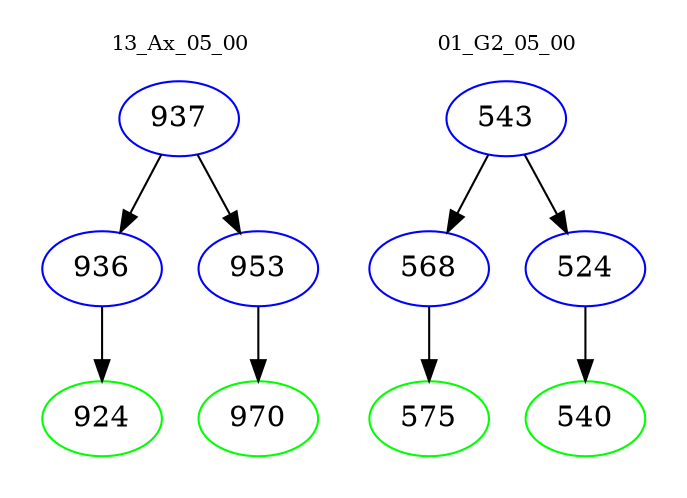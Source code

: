 digraph{
subgraph cluster_0 {
color = white
label = "13_Ax_05_00";
fontsize=10;
T0_937 [label="937", color="blue"]
T0_937 -> T0_936 [color="black"]
T0_936 [label="936", color="blue"]
T0_936 -> T0_924 [color="black"]
T0_924 [label="924", color="green"]
T0_937 -> T0_953 [color="black"]
T0_953 [label="953", color="blue"]
T0_953 -> T0_970 [color="black"]
T0_970 [label="970", color="green"]
}
subgraph cluster_1 {
color = white
label = "01_G2_05_00";
fontsize=10;
T1_543 [label="543", color="blue"]
T1_543 -> T1_568 [color="black"]
T1_568 [label="568", color="blue"]
T1_568 -> T1_575 [color="black"]
T1_575 [label="575", color="green"]
T1_543 -> T1_524 [color="black"]
T1_524 [label="524", color="blue"]
T1_524 -> T1_540 [color="black"]
T1_540 [label="540", color="green"]
}
}
